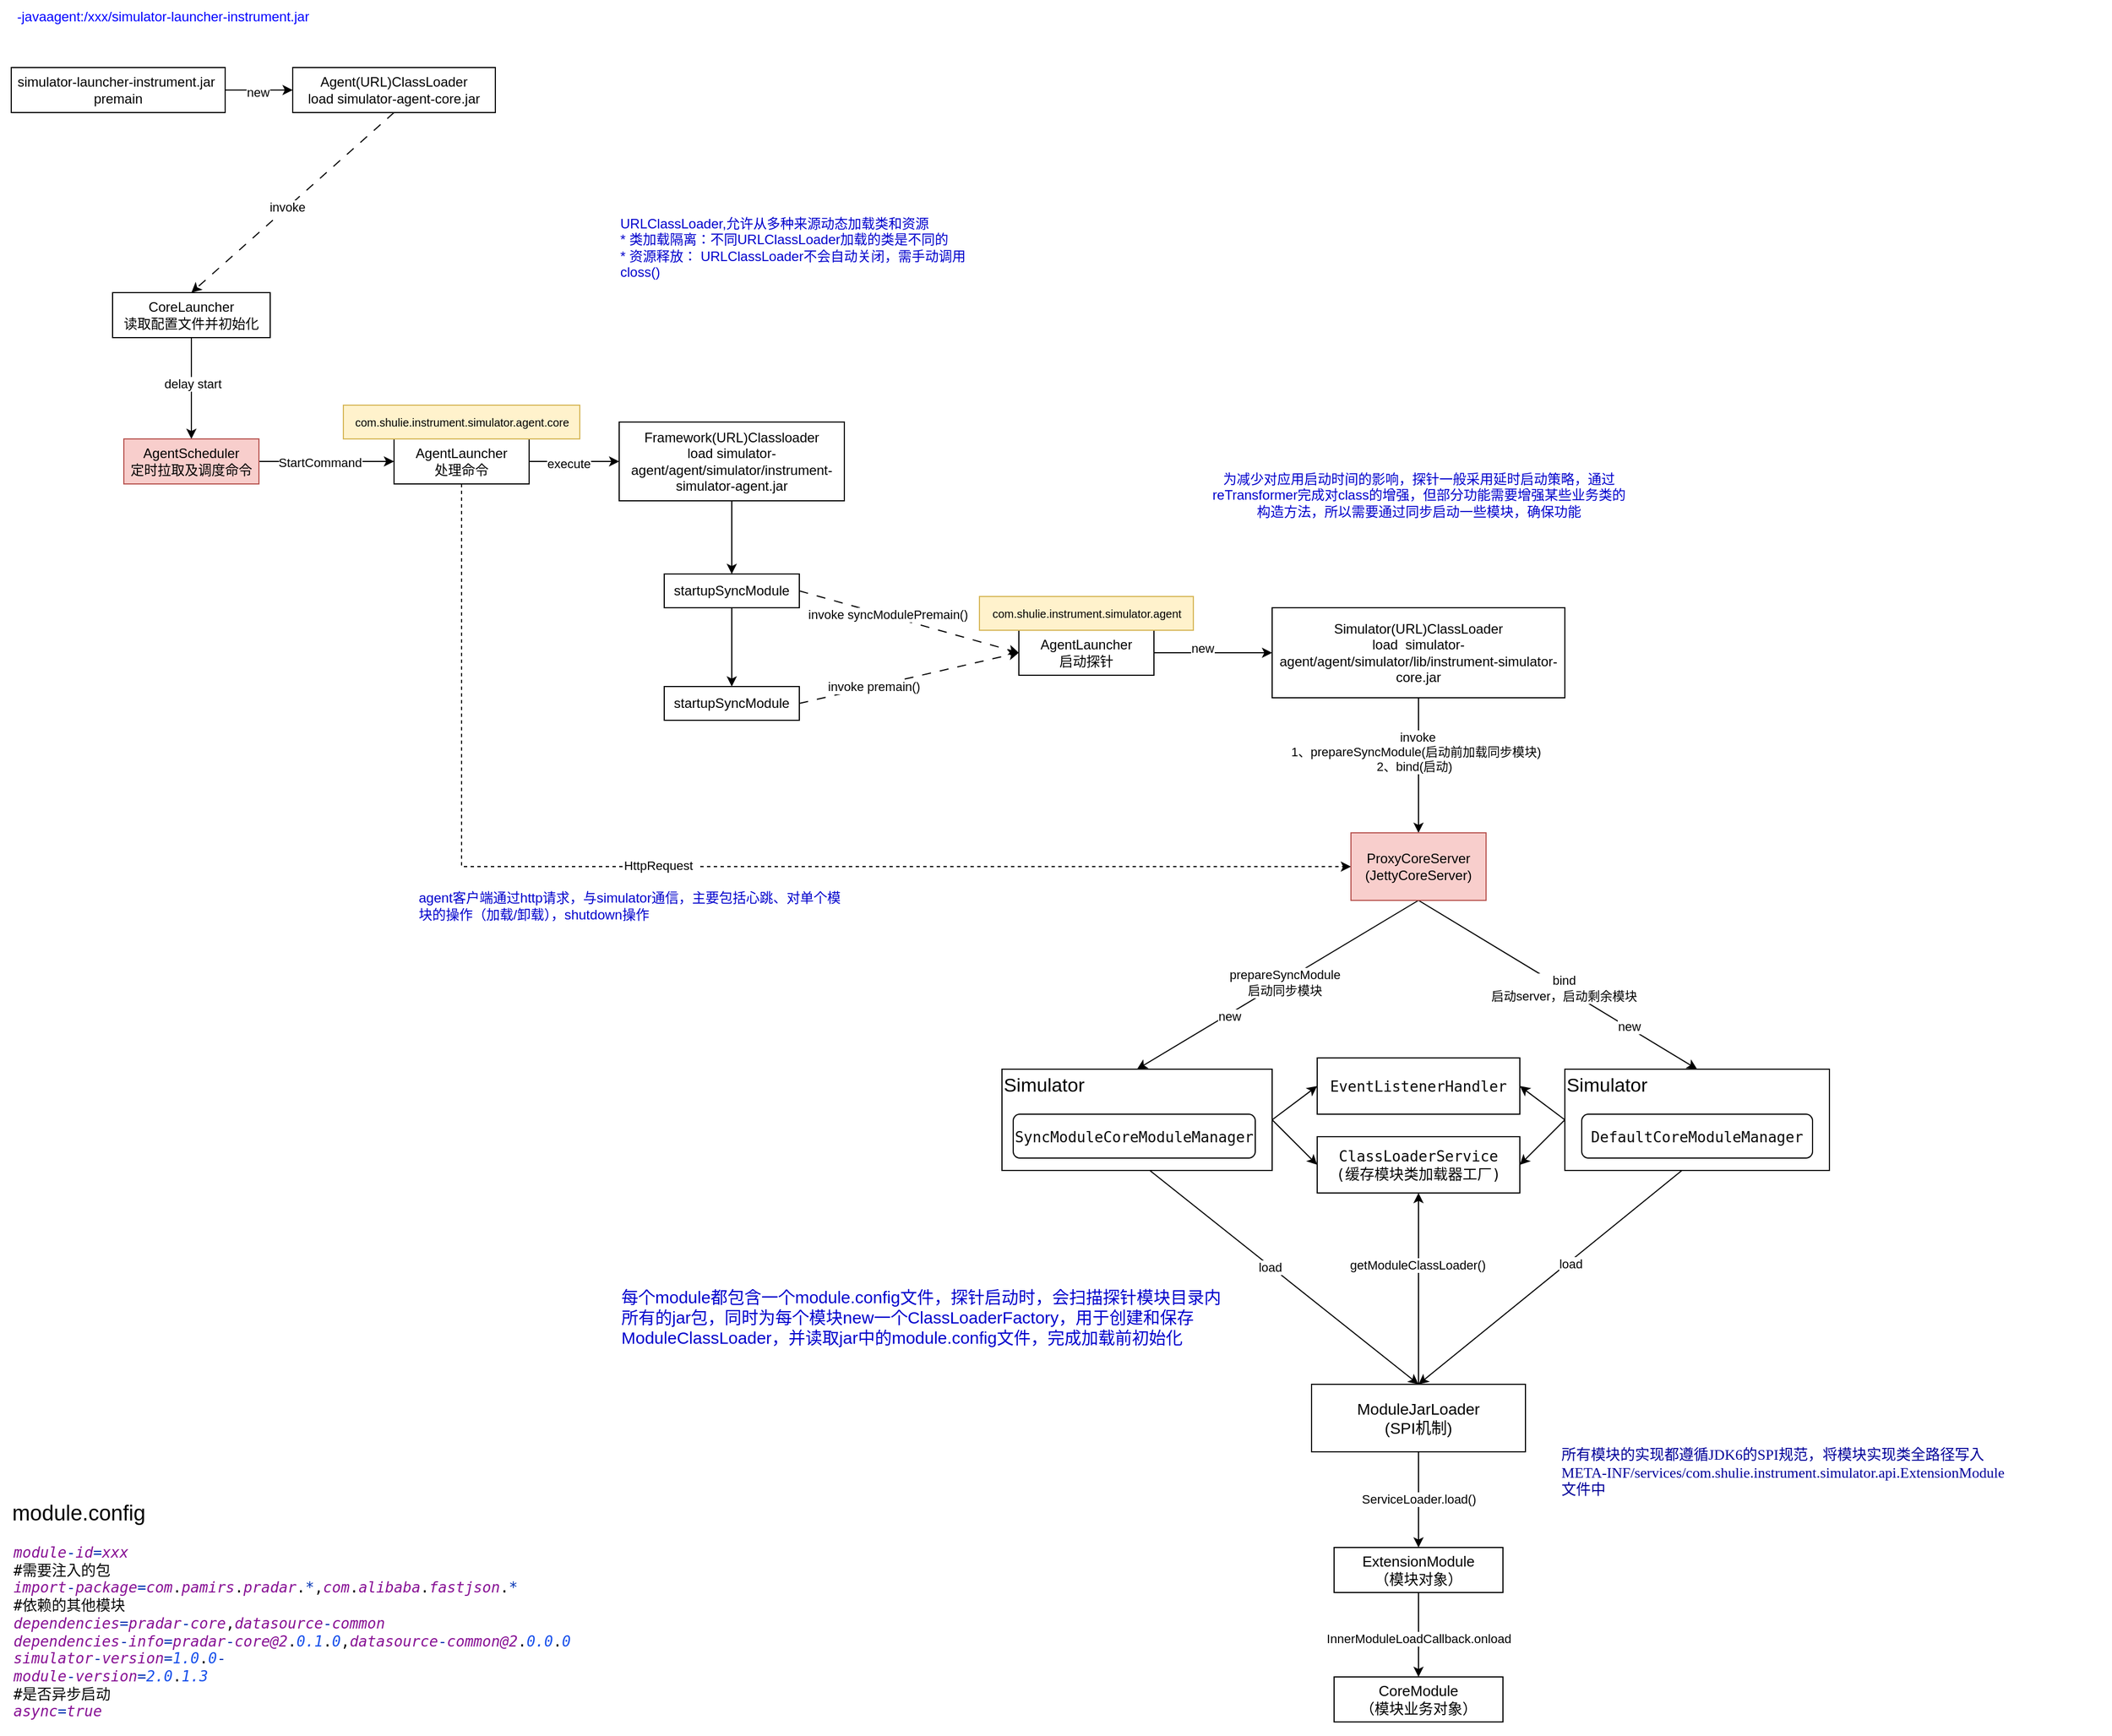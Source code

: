<mxfile version="26.0.13">
  <diagram name="第 1 页" id="cuuhZO4sGBkkfmhWdIKt">
    <mxGraphModel dx="1593" dy="872" grid="1" gridSize="10" guides="1" tooltips="1" connect="1" arrows="1" fold="1" page="1" pageScale="1" pageWidth="1169" pageHeight="827" math="0" shadow="0">
      <root>
        <mxCell id="0" />
        <mxCell id="1" parent="0" />
        <mxCell id="6SYbwh5iBH1BAqZjLgfn-6" style="edgeStyle=orthogonalEdgeStyle;rounded=0;orthogonalLoop=1;jettySize=auto;html=1;exitX=1;exitY=0.5;exitDx=0;exitDy=0;" parent="1" source="6SYbwh5iBH1BAqZjLgfn-1" target="6SYbwh5iBH1BAqZjLgfn-3" edge="1">
          <mxGeometry relative="1" as="geometry" />
        </mxCell>
        <mxCell id="EA3H9a7Re5yyV5uBfJws-6" value="new" style="edgeLabel;html=1;align=center;verticalAlign=middle;resizable=0;points=[];" vertex="1" connectable="0" parent="6SYbwh5iBH1BAqZjLgfn-6">
          <mxGeometry x="-0.081" y="-2" relative="1" as="geometry">
            <mxPoint x="1" as="offset" />
          </mxGeometry>
        </mxCell>
        <mxCell id="6SYbwh5iBH1BAqZjLgfn-1" value="simulator-launcher-instrument.jar&amp;nbsp;&lt;br&gt;premain" style="rounded=0;whiteSpace=wrap;html=1;" parent="1" vertex="1">
          <mxGeometry x="20" y="160" width="190" height="40" as="geometry" />
        </mxCell>
        <mxCell id="6SYbwh5iBH1BAqZjLgfn-8" style="rounded=0;orthogonalLoop=1;jettySize=auto;html=1;exitX=0.5;exitY=1;exitDx=0;exitDy=0;entryX=0.5;entryY=0;entryDx=0;entryDy=0;dashed=1;dashPattern=8 8;" parent="1" source="6SYbwh5iBH1BAqZjLgfn-3" target="6SYbwh5iBH1BAqZjLgfn-7" edge="1">
          <mxGeometry relative="1" as="geometry" />
        </mxCell>
        <mxCell id="6SYbwh5iBH1BAqZjLgfn-9" value="invoke" style="edgeLabel;html=1;align=center;verticalAlign=middle;resizable=0;points=[];" parent="6SYbwh5iBH1BAqZjLgfn-8" vertex="1" connectable="0">
          <mxGeometry x="0.056" y="-1" relative="1" as="geometry">
            <mxPoint as="offset" />
          </mxGeometry>
        </mxCell>
        <mxCell id="6SYbwh5iBH1BAqZjLgfn-3" value="Agent(URL)ClassLoader&lt;br&gt;load simulator-agent-core.jar" style="rounded=0;whiteSpace=wrap;html=1;" parent="1" vertex="1">
          <mxGeometry x="270" y="160" width="180" height="40" as="geometry" />
        </mxCell>
        <mxCell id="6SYbwh5iBH1BAqZjLgfn-17" style="rounded=0;orthogonalLoop=1;jettySize=auto;html=1;exitX=0.5;exitY=1;exitDx=0;exitDy=0;entryX=0.5;entryY=0;entryDx=0;entryDy=0;" parent="1" source="6SYbwh5iBH1BAqZjLgfn-7" target="6SYbwh5iBH1BAqZjLgfn-14" edge="1">
          <mxGeometry relative="1" as="geometry" />
        </mxCell>
        <mxCell id="6SYbwh5iBH1BAqZjLgfn-18" value="delay start" style="edgeLabel;html=1;align=center;verticalAlign=middle;resizable=0;points=[];" parent="6SYbwh5iBH1BAqZjLgfn-17" vertex="1" connectable="0">
          <mxGeometry x="-0.089" y="1" relative="1" as="geometry">
            <mxPoint as="offset" />
          </mxGeometry>
        </mxCell>
        <mxCell id="6SYbwh5iBH1BAqZjLgfn-7" value="CoreLauncher&lt;br&gt;读取配置文件并初始化" style="rounded=0;whiteSpace=wrap;html=1;" parent="1" vertex="1">
          <mxGeometry x="110" y="360" width="140" height="40" as="geometry" />
        </mxCell>
        <mxCell id="6SYbwh5iBH1BAqZjLgfn-22" value="" style="edgeStyle=orthogonalEdgeStyle;rounded=0;orthogonalLoop=1;jettySize=auto;html=1;" parent="1" source="6SYbwh5iBH1BAqZjLgfn-13" target="6SYbwh5iBH1BAqZjLgfn-21" edge="1">
          <mxGeometry relative="1" as="geometry" />
        </mxCell>
        <mxCell id="6SYbwh5iBH1BAqZjLgfn-27" value="execute" style="edgeLabel;html=1;align=center;verticalAlign=middle;resizable=0;points=[];" parent="6SYbwh5iBH1BAqZjLgfn-22" vertex="1" connectable="0">
          <mxGeometry x="-0.125" y="-2" relative="1" as="geometry">
            <mxPoint as="offset" />
          </mxGeometry>
        </mxCell>
        <mxCell id="EA3H9a7Re5yyV5uBfJws-1" value="" style="edgeStyle=orthogonalEdgeStyle;rounded=0;orthogonalLoop=1;jettySize=auto;html=1;" edge="1" parent="1" source="6SYbwh5iBH1BAqZjLgfn-13" target="6SYbwh5iBH1BAqZjLgfn-33">
          <mxGeometry relative="1" as="geometry" />
        </mxCell>
        <mxCell id="EA3H9a7Re5yyV5uBfJws-2" style="edgeStyle=orthogonalEdgeStyle;rounded=0;orthogonalLoop=1;jettySize=auto;html=1;exitX=0.5;exitY=1;exitDx=0;exitDy=0;entryX=0;entryY=0.5;entryDx=0;entryDy=0;dashed=1;" edge="1" parent="1" source="6SYbwh5iBH1BAqZjLgfn-13" target="6SYbwh5iBH1BAqZjLgfn-46">
          <mxGeometry relative="1" as="geometry">
            <mxPoint x="1010" y="890" as="targetPoint" />
          </mxGeometry>
        </mxCell>
        <mxCell id="EA3H9a7Re5yyV5uBfJws-3" value="HttpRequest&amp;nbsp;" style="edgeLabel;html=1;align=center;verticalAlign=middle;resizable=0;points=[];" vertex="1" connectable="0" parent="EA3H9a7Re5yyV5uBfJws-2">
          <mxGeometry x="-0.088" y="1" relative="1" as="geometry">
            <mxPoint as="offset" />
          </mxGeometry>
        </mxCell>
        <mxCell id="6SYbwh5iBH1BAqZjLgfn-13" value="AgentLauncher&lt;br&gt;处理命令" style="rounded=0;whiteSpace=wrap;html=1;" parent="1" vertex="1">
          <mxGeometry x="360" y="490" width="120" height="40" as="geometry" />
        </mxCell>
        <mxCell id="6SYbwh5iBH1BAqZjLgfn-15" style="edgeStyle=orthogonalEdgeStyle;rounded=0;orthogonalLoop=1;jettySize=auto;html=1;exitX=1;exitY=0.5;exitDx=0;exitDy=0;entryX=0;entryY=0.5;entryDx=0;entryDy=0;" parent="1" source="6SYbwh5iBH1BAqZjLgfn-14" target="6SYbwh5iBH1BAqZjLgfn-13" edge="1">
          <mxGeometry relative="1" as="geometry" />
        </mxCell>
        <mxCell id="6SYbwh5iBH1BAqZjLgfn-16" value="StartCommand" style="edgeLabel;html=1;align=center;verticalAlign=middle;resizable=0;points=[];" parent="6SYbwh5iBH1BAqZjLgfn-15" vertex="1" connectable="0">
          <mxGeometry x="-0.1" y="-1" relative="1" as="geometry">
            <mxPoint as="offset" />
          </mxGeometry>
        </mxCell>
        <mxCell id="6SYbwh5iBH1BAqZjLgfn-14" value="AgentScheduler&lt;br&gt;定时拉取及调度命令" style="rounded=0;whiteSpace=wrap;html=1;fillColor=#f8cecc;strokeColor=#b85450;" parent="1" vertex="1">
          <mxGeometry x="120" y="490" width="120" height="40" as="geometry" />
        </mxCell>
        <mxCell id="6SYbwh5iBH1BAqZjLgfn-26" style="edgeStyle=orthogonalEdgeStyle;rounded=0;orthogonalLoop=1;jettySize=auto;html=1;exitX=0.5;exitY=1;exitDx=0;exitDy=0;entryX=0.5;entryY=0;entryDx=0;entryDy=0;" parent="1" source="6SYbwh5iBH1BAqZjLgfn-19" target="6SYbwh5iBH1BAqZjLgfn-20" edge="1">
          <mxGeometry relative="1" as="geometry" />
        </mxCell>
        <mxCell id="6SYbwh5iBH1BAqZjLgfn-38" style="rounded=0;orthogonalLoop=1;jettySize=auto;html=1;exitX=1;exitY=0.5;exitDx=0;exitDy=0;entryX=0;entryY=0.5;entryDx=0;entryDy=0;dashed=1;dashPattern=8 8;" parent="1" source="6SYbwh5iBH1BAqZjLgfn-19" target="6SYbwh5iBH1BAqZjLgfn-35" edge="1">
          <mxGeometry relative="1" as="geometry" />
        </mxCell>
        <mxCell id="6SYbwh5iBH1BAqZjLgfn-40" value="invoke syncModulePremain()&lt;span style=&quot;background-color: light-dark(#ffffff, var(--ge-dark-color, #121212)); color: light-dark(rgb(0, 0, 0), rgb(255, 255, 255));&quot;&gt;&amp;nbsp;&lt;/span&gt;" style="edgeLabel;html=1;align=center;verticalAlign=middle;resizable=0;points=[];" parent="6SYbwh5iBH1BAqZjLgfn-38" vertex="1" connectable="0">
          <mxGeometry x="-0.478" relative="1" as="geometry">
            <mxPoint x="29" y="6" as="offset" />
          </mxGeometry>
        </mxCell>
        <mxCell id="6SYbwh5iBH1BAqZjLgfn-19" value="startupSyncModule" style="rounded=0;whiteSpace=wrap;html=1;" parent="1" vertex="1">
          <mxGeometry x="600" y="610" width="120" height="30" as="geometry" />
        </mxCell>
        <mxCell id="6SYbwh5iBH1BAqZjLgfn-39" style="rounded=0;orthogonalLoop=1;jettySize=auto;html=1;exitX=1;exitY=0.5;exitDx=0;exitDy=0;entryX=0;entryY=0.5;entryDx=0;entryDy=0;dashed=1;dashPattern=8 8;" parent="1" source="6SYbwh5iBH1BAqZjLgfn-20" target="6SYbwh5iBH1BAqZjLgfn-35" edge="1">
          <mxGeometry relative="1" as="geometry" />
        </mxCell>
        <mxCell id="6SYbwh5iBH1BAqZjLgfn-41" value="invoke premain()" style="edgeLabel;html=1;align=center;verticalAlign=middle;resizable=0;points=[];" parent="6SYbwh5iBH1BAqZjLgfn-39" vertex="1" connectable="0">
          <mxGeometry x="-0.324" relative="1" as="geometry">
            <mxPoint as="offset" />
          </mxGeometry>
        </mxCell>
        <mxCell id="6SYbwh5iBH1BAqZjLgfn-20" value="startupSyncModule" style="rounded=0;whiteSpace=wrap;html=1;" parent="1" vertex="1">
          <mxGeometry x="600" y="710" width="120" height="30" as="geometry" />
        </mxCell>
        <mxCell id="6SYbwh5iBH1BAqZjLgfn-25" style="edgeStyle=orthogonalEdgeStyle;rounded=0;orthogonalLoop=1;jettySize=auto;html=1;exitX=0.5;exitY=1;exitDx=0;exitDy=0;entryX=0.5;entryY=0;entryDx=0;entryDy=0;" parent="1" source="6SYbwh5iBH1BAqZjLgfn-21" target="6SYbwh5iBH1BAqZjLgfn-19" edge="1">
          <mxGeometry relative="1" as="geometry" />
        </mxCell>
        <mxCell id="6SYbwh5iBH1BAqZjLgfn-21" value="Framework(URL)Classloader&lt;br&gt;load&amp;nbsp;simulator-agent/agent/simulator/instrument-simulator-agent.jar" style="rounded=0;whiteSpace=wrap;html=1;" parent="1" vertex="1">
          <mxGeometry x="560" y="475" width="200" height="70" as="geometry" />
        </mxCell>
        <mxCell id="6SYbwh5iBH1BAqZjLgfn-33" value="&lt;font style=&quot;font-size: 10px;&quot;&gt;com.shulie.instrument.simulator&lt;/font&gt;&lt;span style=&quot;font-size: 10px; background-color: transparent; color: light-dark(rgb(0, 0, 0), rgb(255, 255, 255));&quot;&gt;.agent.core&lt;/span&gt;" style="text;html=1;align=center;verticalAlign=middle;resizable=0;points=[];autosize=1;strokeColor=#d6b656;fillColor=#fff2cc;" parent="1" vertex="1">
          <mxGeometry x="315" y="460" width="210" height="30" as="geometry" />
        </mxCell>
        <mxCell id="6SYbwh5iBH1BAqZjLgfn-44" style="edgeStyle=orthogonalEdgeStyle;rounded=0;orthogonalLoop=1;jettySize=auto;html=1;exitX=1;exitY=0.5;exitDx=0;exitDy=0;entryX=0;entryY=0.5;entryDx=0;entryDy=0;" parent="1" source="6SYbwh5iBH1BAqZjLgfn-35" target="6SYbwh5iBH1BAqZjLgfn-43" edge="1">
          <mxGeometry relative="1" as="geometry" />
        </mxCell>
        <mxCell id="EA3H9a7Re5yyV5uBfJws-5" value="new" style="edgeLabel;html=1;align=center;verticalAlign=middle;resizable=0;points=[];" vertex="1" connectable="0" parent="6SYbwh5iBH1BAqZjLgfn-44">
          <mxGeometry x="-0.186" y="4" relative="1" as="geometry">
            <mxPoint as="offset" />
          </mxGeometry>
        </mxCell>
        <mxCell id="6SYbwh5iBH1BAqZjLgfn-35" value="AgentLauncher&lt;br&gt;启动探针" style="rounded=0;whiteSpace=wrap;html=1;" parent="1" vertex="1">
          <mxGeometry x="915" y="660" width="120" height="40" as="geometry" />
        </mxCell>
        <mxCell id="6SYbwh5iBH1BAqZjLgfn-37" value="&lt;font style=&quot;font-size: 10px;&quot;&gt;com.shulie.instrument.simulator&lt;/font&gt;&lt;span style=&quot;font-size: 10px; background-color: transparent; color: light-dark(rgb(0, 0, 0), rgb(255, 255, 255));&quot;&gt;.agent&lt;/span&gt;" style="text;html=1;align=center;verticalAlign=middle;resizable=0;points=[];autosize=1;strokeColor=#d6b656;fillColor=#fff2cc;" parent="1" vertex="1">
          <mxGeometry x="880" y="630" width="190" height="30" as="geometry" />
        </mxCell>
        <mxCell id="6SYbwh5iBH1BAqZjLgfn-47" style="edgeStyle=orthogonalEdgeStyle;rounded=0;orthogonalLoop=1;jettySize=auto;html=1;exitX=0.5;exitY=1;exitDx=0;exitDy=0;entryX=0.5;entryY=0;entryDx=0;entryDy=0;" parent="1" source="6SYbwh5iBH1BAqZjLgfn-43" target="6SYbwh5iBH1BAqZjLgfn-46" edge="1">
          <mxGeometry relative="1" as="geometry" />
        </mxCell>
        <mxCell id="6SYbwh5iBH1BAqZjLgfn-48" value="invoke &lt;br&gt;1、prepareSyncModule(启动前加载同步模块)&lt;span style=&quot;background-color: light-dark(#ffffff, var(--ge-dark-color, #121212)); color: light-dark(rgb(0, 0, 0), rgb(255, 255, 255));&quot;&gt;&amp;nbsp;&lt;br&gt;2、bind(启动)&amp;nbsp;&amp;nbsp;&lt;/span&gt;" style="edgeLabel;html=1;align=center;verticalAlign=middle;resizable=0;points=[];" parent="6SYbwh5iBH1BAqZjLgfn-47" vertex="1" connectable="0">
          <mxGeometry x="-0.2" y="-1" relative="1" as="geometry">
            <mxPoint as="offset" />
          </mxGeometry>
        </mxCell>
        <mxCell id="6SYbwh5iBH1BAqZjLgfn-43" value="Simulator(URL)ClassLoader&lt;br&gt;load&amp;nbsp; simulator-agent/agent/simulator/lib/instrument-simulator-core.jar" style="rounded=0;whiteSpace=wrap;html=1;" parent="1" vertex="1">
          <mxGeometry x="1140" y="640" width="260" height="80" as="geometry" />
        </mxCell>
        <mxCell id="6SYbwh5iBH1BAqZjLgfn-54" style="rounded=0;orthogonalLoop=1;jettySize=auto;html=1;exitX=0.5;exitY=1;exitDx=0;exitDy=0;entryX=0.5;entryY=0;entryDx=0;entryDy=0;" parent="1" source="6SYbwh5iBH1BAqZjLgfn-46" target="6SYbwh5iBH1BAqZjLgfn-51" edge="1">
          <mxGeometry relative="1" as="geometry" />
        </mxCell>
        <mxCell id="6SYbwh5iBH1BAqZjLgfn-56" value="prepareSyncModule&lt;br&gt;启动同步模块" style="edgeLabel;html=1;align=center;verticalAlign=middle;resizable=0;points=[];" parent="6SYbwh5iBH1BAqZjLgfn-54" vertex="1" connectable="0">
          <mxGeometry x="-0.041" y="1" relative="1" as="geometry">
            <mxPoint as="offset" />
          </mxGeometry>
        </mxCell>
        <mxCell id="EA3H9a7Re5yyV5uBfJws-21" value="new" style="edgeLabel;html=1;align=center;verticalAlign=middle;resizable=0;points=[];" vertex="1" connectable="0" parent="6SYbwh5iBH1BAqZjLgfn-54">
          <mxGeometry x="0.353" y="2" relative="1" as="geometry">
            <mxPoint as="offset" />
          </mxGeometry>
        </mxCell>
        <mxCell id="6SYbwh5iBH1BAqZjLgfn-55" style="rounded=0;orthogonalLoop=1;jettySize=auto;html=1;exitX=0.5;exitY=1;exitDx=0;exitDy=0;entryX=0.5;entryY=0;entryDx=0;entryDy=0;" parent="1" source="6SYbwh5iBH1BAqZjLgfn-46" target="6SYbwh5iBH1BAqZjLgfn-53" edge="1">
          <mxGeometry relative="1" as="geometry" />
        </mxCell>
        <mxCell id="6SYbwh5iBH1BAqZjLgfn-57" value="bind&lt;br&gt;启动server，启动剩余模块" style="edgeLabel;html=1;align=center;verticalAlign=middle;resizable=0;points=[];" parent="6SYbwh5iBH1BAqZjLgfn-55" vertex="1" connectable="0">
          <mxGeometry x="0.039" relative="1" as="geometry">
            <mxPoint as="offset" />
          </mxGeometry>
        </mxCell>
        <mxCell id="EA3H9a7Re5yyV5uBfJws-22" value="new" style="edgeLabel;html=1;align=center;verticalAlign=middle;resizable=0;points=[];" vertex="1" connectable="0" parent="6SYbwh5iBH1BAqZjLgfn-55">
          <mxGeometry x="0.502" y="1" relative="1" as="geometry">
            <mxPoint as="offset" />
          </mxGeometry>
        </mxCell>
        <mxCell id="6SYbwh5iBH1BAqZjLgfn-46" value="ProxyCoreServer&lt;br&gt;(JettyCoreServer)" style="rounded=0;whiteSpace=wrap;html=1;fillColor=#f8cecc;strokeColor=#b85450;" parent="1" vertex="1">
          <mxGeometry x="1210" y="840" width="120" height="60" as="geometry" />
        </mxCell>
        <mxCell id="6SYbwh5iBH1BAqZjLgfn-49" value="&lt;div style=&quot;text-align: left;&quot;&gt;&lt;font style=&quot;color: rgb(0, 0, 204);&quot;&gt;&lt;span style=&quot;background-color: transparent;&quot;&gt;URLClassLoader,&lt;/span&gt;&lt;span style=&quot;background-color: transparent;&quot;&gt;允许从多种来源动态加载类和资源&lt;/span&gt;&lt;/font&gt;&lt;/div&gt;&lt;div style=&quot;text-align: left;&quot;&gt;&lt;font style=&quot;color: rgb(0, 0, 204);&quot;&gt;* 类加载隔离：不同URLClassLoader加载的类是不同的&lt;br&gt;* 资源释放： URLClassLoader不会自动关闭，需手动调用closs()&lt;/font&gt;&lt;/div&gt;" style="text;html=1;align=center;verticalAlign=middle;whiteSpace=wrap;rounded=0;" parent="1" vertex="1">
          <mxGeometry x="560" y="280" width="340" height="80" as="geometry" />
        </mxCell>
        <mxCell id="6SYbwh5iBH1BAqZjLgfn-50" value="&lt;font style=&quot;color: rgb(0, 0, 204);&quot;&gt;为减少对应用启动时间的影响，探针一般采用延时启动策略，通过reTransformer完成对class的增强，但部分功能需要增强某些业务类的构造方法，所以需要通过同步启动一些模块，确保功能&lt;/font&gt;" style="text;html=1;align=center;verticalAlign=middle;whiteSpace=wrap;rounded=0;" parent="1" vertex="1">
          <mxGeometry x="1084.5" y="500" width="371" height="80" as="geometry" />
        </mxCell>
        <mxCell id="EA3H9a7Re5yyV5uBfJws-12" style="rounded=0;orthogonalLoop=1;jettySize=auto;html=1;exitX=1;exitY=0.5;exitDx=0;exitDy=0;entryX=0;entryY=0.5;entryDx=0;entryDy=0;" edge="1" parent="1" source="6SYbwh5iBH1BAqZjLgfn-51" target="EA3H9a7Re5yyV5uBfJws-7">
          <mxGeometry relative="1" as="geometry" />
        </mxCell>
        <mxCell id="EA3H9a7Re5yyV5uBfJws-13" style="rounded=0;orthogonalLoop=1;jettySize=auto;html=1;exitX=1;exitY=0.5;exitDx=0;exitDy=0;entryX=0;entryY=0.5;entryDx=0;entryDy=0;" edge="1" parent="1" source="6SYbwh5iBH1BAqZjLgfn-51" target="EA3H9a7Re5yyV5uBfJws-10">
          <mxGeometry relative="1" as="geometry" />
        </mxCell>
        <mxCell id="EA3H9a7Re5yyV5uBfJws-29" style="rounded=0;orthogonalLoop=1;jettySize=auto;html=1;exitX=0.5;exitY=1;exitDx=0;exitDy=0;entryX=0.5;entryY=0;entryDx=0;entryDy=0;" edge="1" parent="1" source="EA3H9a7Re5yyV5uBfJws-19" target="EA3H9a7Re5yyV5uBfJws-28">
          <mxGeometry relative="1" as="geometry" />
        </mxCell>
        <mxCell id="EA3H9a7Re5yyV5uBfJws-33" value="load" style="edgeLabel;html=1;align=center;verticalAlign=middle;resizable=0;points=[];" vertex="1" connectable="0" parent="EA3H9a7Re5yyV5uBfJws-29">
          <mxGeometry x="-0.042" y="-1" relative="1" as="geometry">
            <mxPoint as="offset" />
          </mxGeometry>
        </mxCell>
        <mxCell id="6SYbwh5iBH1BAqZjLgfn-51" value="&lt;div style=&quot;background-color: rgb(255, 255, 255); color: rgb(8, 8, 8);&quot;&gt;&lt;pre style=&quot;font-family:&#39;JetBrains Mono&#39;,monospace;font-size:9.8pt;&quot;&gt;&lt;div style=&quot;text-align: left;&quot;&gt;&lt;br&gt;&lt;/div&gt;&lt;/pre&gt;&lt;/div&gt;" style="rounded=0;whiteSpace=wrap;html=1;" parent="1" vertex="1">
          <mxGeometry x="900" y="1050" width="240" height="90" as="geometry" />
        </mxCell>
        <mxCell id="EA3H9a7Re5yyV5uBfJws-14" style="rounded=0;orthogonalLoop=1;jettySize=auto;html=1;exitX=0;exitY=0.5;exitDx=0;exitDy=0;entryX=1;entryY=0.5;entryDx=0;entryDy=0;" edge="1" parent="1" source="6SYbwh5iBH1BAqZjLgfn-53" target="EA3H9a7Re5yyV5uBfJws-7">
          <mxGeometry relative="1" as="geometry" />
        </mxCell>
        <mxCell id="EA3H9a7Re5yyV5uBfJws-15" style="rounded=0;orthogonalLoop=1;jettySize=auto;html=1;exitX=0;exitY=0.5;exitDx=0;exitDy=0;entryX=1;entryY=0.5;entryDx=0;entryDy=0;" edge="1" parent="1" source="6SYbwh5iBH1BAqZjLgfn-53" target="EA3H9a7Re5yyV5uBfJws-10">
          <mxGeometry relative="1" as="geometry" />
        </mxCell>
        <mxCell id="EA3H9a7Re5yyV5uBfJws-30" style="rounded=0;orthogonalLoop=1;jettySize=auto;html=1;exitX=0.5;exitY=1;exitDx=0;exitDy=0;entryX=0.5;entryY=0;entryDx=0;entryDy=0;" edge="1" parent="1" source="EA3H9a7Re5yyV5uBfJws-20" target="EA3H9a7Re5yyV5uBfJws-28">
          <mxGeometry relative="1" as="geometry" />
        </mxCell>
        <mxCell id="EA3H9a7Re5yyV5uBfJws-34" value="load" style="edgeLabel;html=1;align=center;verticalAlign=middle;resizable=0;points=[];" vertex="1" connectable="0" parent="EA3H9a7Re5yyV5uBfJws-30">
          <mxGeometry x="-0.079" y="2" relative="1" as="geometry">
            <mxPoint as="offset" />
          </mxGeometry>
        </mxCell>
        <mxCell id="6SYbwh5iBH1BAqZjLgfn-53" value="&lt;div style=&quot;background-color: rgb(255, 255, 255); color: rgb(8, 8, 8);&quot;&gt;&lt;pre style=&quot;font-family:&#39;JetBrains Mono&#39;,monospace;font-size:9.8pt;&quot;&gt;&lt;br&gt;&lt;/pre&gt;&lt;/div&gt;" style="rounded=0;whiteSpace=wrap;html=1;" parent="1" vertex="1">
          <mxGeometry x="1400" y="1050" width="235" height="90" as="geometry" />
        </mxCell>
        <mxCell id="6SYbwh5iBH1BAqZjLgfn-61" value="&lt;font style=&quot;color: rgb(0, 0, 255);&quot;&gt;&lt;span style=&quot;text-align: left; text-wrap-mode: nowrap;&quot;&gt;-javaagent:/xxx/&lt;/span&gt;&lt;span style=&quot;text-align: left;&quot;&gt;simulator-launcher-instrument.jar&lt;/span&gt;&lt;/font&gt;" style="text;html=1;align=center;verticalAlign=middle;whiteSpace=wrap;rounded=0;" parent="1" vertex="1">
          <mxGeometry x="10" y="100" width="290" height="30" as="geometry" />
        </mxCell>
        <mxCell id="EA3H9a7Re5yyV5uBfJws-4" value="&lt;font style=&quot;color: rgb(0, 0, 204);&quot;&gt;agent客户端通过http请求，与simulator通信，主要包括心跳、对单个模块的操作（加载/卸载），shutdown操作&lt;/font&gt;" style="text;html=1;align=left;verticalAlign=middle;whiteSpace=wrap;rounded=0;" vertex="1" parent="1">
          <mxGeometry x="380" y="890" width="380" height="30" as="geometry" />
        </mxCell>
        <mxCell id="EA3H9a7Re5yyV5uBfJws-7" value="&lt;div style=&quot;background-color: rgb(255, 255, 255); color: rgb(8, 8, 8);&quot;&gt;&lt;pre style=&quot;font-family:&#39;JetBrains Mono&#39;,monospace;font-size:9.8pt;&quot;&gt;EventListenerHandler&lt;/pre&gt;&lt;/div&gt;" style="rounded=0;whiteSpace=wrap;html=1;" vertex="1" parent="1">
          <mxGeometry x="1180" y="1040" width="180" height="50" as="geometry" />
        </mxCell>
        <mxCell id="EA3H9a7Re5yyV5uBfJws-10" value="&lt;pre style=&quot;color: rgb(8, 8, 8); font-family: &amp;quot;JetBrains Mono&amp;quot;, monospace; font-size: 9.8pt;&quot;&gt;ClassLoaderService&lt;br&gt;(缓存模块类加载器工厂)&lt;/pre&gt;" style="rounded=0;whiteSpace=wrap;html=1;" vertex="1" parent="1">
          <mxGeometry x="1180" y="1110" width="180" height="50" as="geometry" />
        </mxCell>
        <mxCell id="EA3H9a7Re5yyV5uBfJws-16" value="&lt;font style=&quot;font-size: 17px;&quot;&gt;Simulator&lt;/font&gt;" style="text;html=1;align=center;verticalAlign=middle;whiteSpace=wrap;rounded=0;" vertex="1" parent="1">
          <mxGeometry x="900" y="1050" width="75" height="30" as="geometry" />
        </mxCell>
        <mxCell id="EA3H9a7Re5yyV5uBfJws-18" value="&lt;font style=&quot;font-size: 17px;&quot;&gt;Simulator&lt;/font&gt;" style="text;html=1;align=center;verticalAlign=middle;whiteSpace=wrap;rounded=0;" vertex="1" parent="1">
          <mxGeometry x="1400" y="1050" width="75" height="30" as="geometry" />
        </mxCell>
        <mxCell id="EA3H9a7Re5yyV5uBfJws-19" value="&lt;pre style=&quot;color: rgb(8, 8, 8); font-family: &amp;quot;JetBrains Mono&amp;quot;, monospace; font-size: 9.8pt;&quot;&gt;SyncModuleCoreModuleManager&lt;/pre&gt;" style="rounded=1;whiteSpace=wrap;html=1;" vertex="1" parent="1">
          <mxGeometry x="910" y="1090" width="215" height="39" as="geometry" />
        </mxCell>
        <mxCell id="EA3H9a7Re5yyV5uBfJws-20" value="&lt;pre style=&quot;color: rgb(8, 8, 8); font-family: &amp;quot;JetBrains Mono&amp;quot;, monospace; font-size: 9.8pt;&quot;&gt;DefaultCoreModuleManager&lt;/pre&gt;" style="rounded=1;whiteSpace=wrap;html=1;" vertex="1" parent="1">
          <mxGeometry x="1415" y="1090" width="205" height="39" as="geometry" />
        </mxCell>
        <mxCell id="EA3H9a7Re5yyV5uBfJws-24" value="&lt;div style=&quot;background-color: rgb(255, 255, 255); color: rgb(8, 8, 8);&quot;&gt;&lt;pre style=&quot;font-family:&#39;JetBrains Mono&#39;,monospace;font-size:9.8pt;&quot;&gt;&lt;span style=&quot;color: rgb(135, 16, 148); font-style: italic;&quot;&gt;module&lt;/span&gt;&lt;span style=&quot;color: rgb(0, 51, 179);&quot;&gt;-&lt;/span&gt;&lt;span style=&quot;color: rgb(135, 16, 148); font-style: italic;&quot;&gt;id&lt;/span&gt;&lt;span style=&quot;color: rgb(0, 51, 179);&quot;&gt;=&lt;/span&gt;&lt;span style=&quot;color: rgb(135, 16, 148); font-style: italic;&quot;&gt;xxx&lt;br&gt;&lt;/span&gt;#&lt;span style=&quot;font-family:&#39;Menlo-Regular&#39;,monospace;&quot;&gt;需要注入的包&lt;br&gt;&lt;/span&gt;&lt;span style=&quot;color: rgb(135, 16, 148); font-style: italic;&quot;&gt;import&lt;/span&gt;&lt;span style=&quot;color: rgb(0, 51, 179);&quot;&gt;-&lt;/span&gt;&lt;span style=&quot;color: rgb(135, 16, 148); font-style: italic;&quot;&gt;package&lt;/span&gt;&lt;span style=&quot;color: rgb(0, 51, 179);&quot;&gt;=&lt;/span&gt;&lt;span style=&quot;color: rgb(135, 16, 148); font-style: italic;&quot;&gt;com&lt;/span&gt;.&lt;span style=&quot;color: rgb(135, 16, 148); font-style: italic;&quot;&gt;pamirs&lt;/span&gt;.&lt;span style=&quot;color: rgb(135, 16, 148); font-style: italic;&quot;&gt;pradar&lt;/span&gt;.&lt;span style=&quot;color: rgb(0, 51, 179);&quot;&gt;*&lt;/span&gt;,&lt;span style=&quot;color: rgb(135, 16, 148); font-style: italic;&quot;&gt;com&lt;/span&gt;.&lt;span style=&quot;color: rgb(135, 16, 148); font-style: italic;&quot;&gt;alibaba&lt;/span&gt;.&lt;span style=&quot;color: rgb(135, 16, 148); font-style: italic;&quot;&gt;fastjson&lt;/span&gt;.&lt;span style=&quot;color: rgb(0, 51, 179);&quot;&gt;*&lt;br&gt;&lt;/span&gt;#&lt;span style=&quot;font-family:&#39;Menlo-Regular&#39;,monospace;&quot;&gt;依赖的其他模块&lt;br&gt;&lt;/span&gt;&lt;span style=&quot;color: rgb(135, 16, 148); font-style: italic;&quot;&gt;dependencies&lt;/span&gt;&lt;span style=&quot;color: rgb(0, 51, 179);&quot;&gt;=&lt;/span&gt;&lt;span style=&quot;color: rgb(135, 16, 148); font-style: italic;&quot;&gt;pradar&lt;/span&gt;&lt;span style=&quot;color: rgb(0, 51, 179);&quot;&gt;-&lt;/span&gt;&lt;span style=&quot;color: rgb(135, 16, 148); font-style: italic;&quot;&gt;core&lt;/span&gt;,&lt;span style=&quot;color: rgb(135, 16, 148); font-style: italic;&quot;&gt;datasource&lt;/span&gt;&lt;span style=&quot;color: rgb(0, 51, 179);&quot;&gt;-&lt;/span&gt;&lt;span style=&quot;color: rgb(135, 16, 148); font-style: italic;&quot;&gt;common&lt;br&gt;&lt;/span&gt;&lt;span style=&quot;color: rgb(135, 16, 148); font-style: italic;&quot;&gt;dependencies&lt;/span&gt;&lt;span style=&quot;color: rgb(0, 51, 179);&quot;&gt;-&lt;/span&gt;&lt;span style=&quot;color: rgb(135, 16, 148); font-style: italic;&quot;&gt;info&lt;/span&gt;&lt;span style=&quot;color: rgb(0, 51, 179);&quot;&gt;=&lt;/span&gt;&lt;span style=&quot;color: rgb(135, 16, 148); font-style: italic;&quot;&gt;pradar&lt;/span&gt;&lt;span style=&quot;color: rgb(0, 51, 179);&quot;&gt;-&lt;/span&gt;&lt;span style=&quot;color: rgb(135, 16, 148); font-style: italic;&quot;&gt;core@2&lt;/span&gt;.&lt;span style=&quot;color: rgb(23, 80, 235); font-style: italic;&quot;&gt;0.1&lt;/span&gt;.&lt;span style=&quot;color: rgb(23, 80, 235); font-style: italic;&quot;&gt;0&lt;/span&gt;,&lt;span style=&quot;color: rgb(135, 16, 148); font-style: italic;&quot;&gt;datasource&lt;/span&gt;&lt;span style=&quot;color: rgb(0, 51, 179);&quot;&gt;-&lt;/span&gt;&lt;span style=&quot;color: rgb(135, 16, 148); font-style: italic;&quot;&gt;common@2&lt;/span&gt;.&lt;span style=&quot;color: rgb(23, 80, 235); font-style: italic;&quot;&gt;0.0&lt;/span&gt;.&lt;span style=&quot;color: rgb(23, 80, 235); font-style: italic;&quot;&gt;0&lt;br&gt;&lt;/span&gt;&lt;span style=&quot;color: rgb(135, 16, 148); font-style: italic;&quot;&gt;simulator&lt;/span&gt;&lt;span style=&quot;color: rgb(0, 51, 179);&quot;&gt;-&lt;/span&gt;&lt;span style=&quot;color: rgb(135, 16, 148); font-style: italic;&quot;&gt;version&lt;/span&gt;&lt;span style=&quot;color: rgb(0, 51, 179);&quot;&gt;=&lt;/span&gt;&lt;span style=&quot;color: rgb(23, 80, 235); font-style: italic;&quot;&gt;1.0&lt;/span&gt;.&lt;span style=&quot;color: rgb(23, 80, 235); font-style: italic;&quot;&gt;0&lt;/span&gt;&lt;span style=&quot;color: rgb(0, 51, 179);&quot;&gt;-&lt;br&gt;&lt;/span&gt;&lt;span style=&quot;color: rgb(135, 16, 148); font-style: italic;&quot;&gt;module&lt;/span&gt;&lt;span style=&quot;color: rgb(0, 51, 179);&quot;&gt;-&lt;/span&gt;&lt;span style=&quot;color: rgb(135, 16, 148); font-style: italic;&quot;&gt;version&lt;/span&gt;&lt;span style=&quot;color: rgb(0, 51, 179);&quot;&gt;=&lt;/span&gt;&lt;span style=&quot;color: rgb(23, 80, 235); font-style: italic;&quot;&gt;2.0&lt;/span&gt;.&lt;span style=&quot;color: rgb(23, 80, 235); font-style: italic;&quot;&gt;1.3&lt;br&gt;&lt;/span&gt;#&lt;span style=&quot;font-family:&#39;Menlo-Regular&#39;,monospace;&quot;&gt;是否异步启动&lt;br&gt;&lt;/span&gt;&lt;span style=&quot;color: rgb(135, 16, 148); font-style: italic;&quot;&gt;async&lt;/span&gt;&lt;span style=&quot;color: rgb(0, 51, 179);&quot;&gt;=&lt;/span&gt;&lt;span style=&quot;color: rgb(135, 16, 148); font-style: italic;&quot;&gt;true&lt;/span&gt;&lt;/pre&gt;&lt;/div&gt;" style="text;html=1;align=left;verticalAlign=middle;whiteSpace=wrap;rounded=0;" vertex="1" parent="1">
          <mxGeometry x="20" y="1460" width="540" height="180" as="geometry" />
        </mxCell>
        <mxCell id="EA3H9a7Re5yyV5uBfJws-25" value="&lt;font style=&quot;font-size: 19px;&quot;&gt;module.config&lt;/font&gt;" style="text;html=1;align=center;verticalAlign=middle;whiteSpace=wrap;rounded=0;" vertex="1" parent="1">
          <mxGeometry x="20" y="1430" width="120" height="30" as="geometry" />
        </mxCell>
        <mxCell id="EA3H9a7Re5yyV5uBfJws-27" value="&lt;font style=&quot;font-size: 15px; color: rgb(0, 0, 204);&quot;&gt;每个module都包含一个module.config文件，探针启动时，会扫描探针模块目录内所有的jar包，同时为每个模块new一个ClassLoaderFactory，用于创建和保存ModuleClassLoader，并读取jar中的module.config文件，完成加载前初始化&lt;/font&gt;" style="text;html=1;align=left;verticalAlign=middle;whiteSpace=wrap;rounded=0;" vertex="1" parent="1">
          <mxGeometry x="560" y="1220" width="535" height="100" as="geometry" />
        </mxCell>
        <mxCell id="EA3H9a7Re5yyV5uBfJws-35" style="edgeStyle=orthogonalEdgeStyle;rounded=0;orthogonalLoop=1;jettySize=auto;html=1;exitX=0.5;exitY=0;exitDx=0;exitDy=0;entryX=0.5;entryY=1;entryDx=0;entryDy=0;" edge="1" parent="1" source="EA3H9a7Re5yyV5uBfJws-28" target="EA3H9a7Re5yyV5uBfJws-10">
          <mxGeometry relative="1" as="geometry" />
        </mxCell>
        <mxCell id="EA3H9a7Re5yyV5uBfJws-36" value="getModuleClassLoader()" style="edgeLabel;html=1;align=center;verticalAlign=middle;resizable=0;points=[];" vertex="1" connectable="0" parent="EA3H9a7Re5yyV5uBfJws-35">
          <mxGeometry x="0.248" y="1" relative="1" as="geometry">
            <mxPoint as="offset" />
          </mxGeometry>
        </mxCell>
        <mxCell id="EA3H9a7Re5yyV5uBfJws-40" style="edgeStyle=orthogonalEdgeStyle;rounded=0;orthogonalLoop=1;jettySize=auto;html=1;exitX=0.5;exitY=1;exitDx=0;exitDy=0;" edge="1" parent="1" source="EA3H9a7Re5yyV5uBfJws-28" target="EA3H9a7Re5yyV5uBfJws-39">
          <mxGeometry relative="1" as="geometry" />
        </mxCell>
        <mxCell id="EA3H9a7Re5yyV5uBfJws-41" value="&lt;div style=&quot;color: rgb(8, 8, 8);&quot;&gt;&lt;pre style=&quot;font-family: &amp;quot;JetBrains Mono&amp;quot;, monospace;&quot;&gt;&lt;br&gt;&lt;/pre&gt;&lt;/div&gt;" style="edgeLabel;html=1;align=center;verticalAlign=middle;resizable=0;points=[];" vertex="1" connectable="0" parent="EA3H9a7Re5yyV5uBfJws-40">
          <mxGeometry x="-0.054" y="-2" relative="1" as="geometry">
            <mxPoint as="offset" />
          </mxGeometry>
        </mxCell>
        <mxCell id="EA3H9a7Re5yyV5uBfJws-42" value="ServiceLoader.load()" style="edgeLabel;html=1;align=center;verticalAlign=middle;resizable=0;points=[];" vertex="1" connectable="0" parent="EA3H9a7Re5yyV5uBfJws-40">
          <mxGeometry x="-0.028" relative="1" as="geometry">
            <mxPoint as="offset" />
          </mxGeometry>
        </mxCell>
        <mxCell id="EA3H9a7Re5yyV5uBfJws-28" value="&lt;font style=&quot;font-size: 14px;&quot;&gt;ModuleJarLoader&lt;br&gt;(SPI机制)&lt;/font&gt;" style="rounded=0;whiteSpace=wrap;html=1;fillColor=none;" vertex="1" parent="1">
          <mxGeometry x="1175" y="1330" width="190" height="60" as="geometry" />
        </mxCell>
        <mxCell id="EA3H9a7Re5yyV5uBfJws-37" value="&lt;div style=&quot;background-color: rgb(255, 255, 255);&quot;&gt;&lt;pre style=&quot;font-size: 9.8pt;&quot;&gt;&lt;br&gt;&lt;/pre&gt;&lt;/div&gt;" style="text;html=1;align=center;verticalAlign=middle;resizable=0;points=[];autosize=1;strokeColor=none;fillColor=none;" vertex="1" parent="1">
          <mxGeometry x="1630" y="1415" width="20" height="60" as="geometry" />
        </mxCell>
        <mxCell id="EA3H9a7Re5yyV5uBfJws-38" value="&lt;pre style=&quot;font-size: 9.8pt;&quot;&gt;&lt;font style=&quot;color: rgb(0, 0, 153);&quot; face=&quot;Verdana&quot;&gt;所有模块的实现都遵循JDK6的SPI规范，将模块实现类全路径写入&lt;br&gt;&lt;/font&gt;&lt;font style=&quot;color: rgb(0, 0, 153);&quot; face=&quot;Verdana&quot;&gt;META-INF/services/com.shulie.instrument.simulator.api.ExtensionModule&lt;br/&gt;文件中&lt;/font&gt;&lt;/pre&gt;" style="text;html=1;align=left;verticalAlign=middle;whiteSpace=wrap;rounded=0;" vertex="1" parent="1">
          <mxGeometry x="1395" y="1355" width="490" height="105" as="geometry" />
        </mxCell>
        <mxCell id="EA3H9a7Re5yyV5uBfJws-55" style="edgeStyle=orthogonalEdgeStyle;rounded=0;orthogonalLoop=1;jettySize=auto;html=1;exitX=0.5;exitY=1;exitDx=0;exitDy=0;entryX=0.5;entryY=0;entryDx=0;entryDy=0;" edge="1" parent="1" source="EA3H9a7Re5yyV5uBfJws-39" target="EA3H9a7Re5yyV5uBfJws-54">
          <mxGeometry relative="1" as="geometry" />
        </mxCell>
        <mxCell id="EA3H9a7Re5yyV5uBfJws-65" value="InnerModuleLoadCallback.onload" style="edgeLabel;html=1;align=center;verticalAlign=middle;resizable=0;points=[];" vertex="1" connectable="0" parent="EA3H9a7Re5yyV5uBfJws-55">
          <mxGeometry x="0.087" relative="1" as="geometry">
            <mxPoint as="offset" />
          </mxGeometry>
        </mxCell>
        <mxCell id="EA3H9a7Re5yyV5uBfJws-39" value="&lt;font style=&quot;font-size: 13px;&quot;&gt;ExtensionModule&lt;br&gt;（模块对象）&lt;/font&gt;" style="rounded=0;whiteSpace=wrap;html=1;" vertex="1" parent="1">
          <mxGeometry x="1195" y="1475" width="150" height="40" as="geometry" />
        </mxCell>
        <mxCell id="EA3H9a7Re5yyV5uBfJws-54" value="&lt;font style=&quot;font-size: 13px;&quot;&gt;CoreModule&lt;br&gt;（模块业务对象）&lt;/font&gt;" style="rounded=0;whiteSpace=wrap;html=1;" vertex="1" parent="1">
          <mxGeometry x="1195" y="1590" width="150" height="40" as="geometry" />
        </mxCell>
      </root>
    </mxGraphModel>
  </diagram>
</mxfile>
